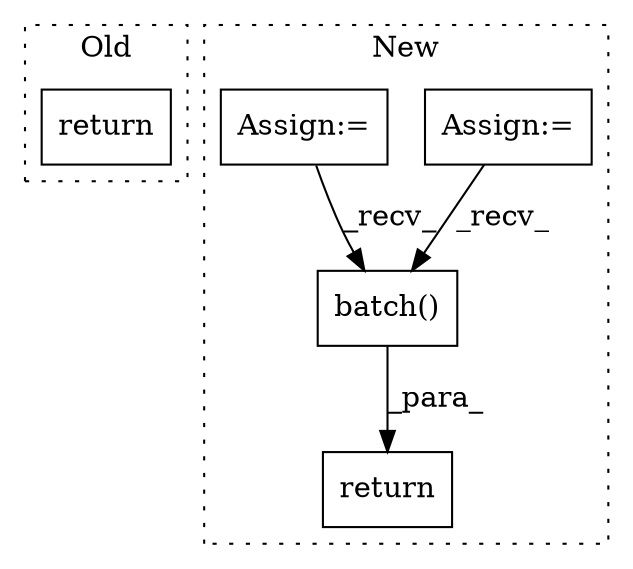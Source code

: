 digraph G {
subgraph cluster0 {
1 [label="return" a="93" s="6865" l="7" shape="box"];
label = "Old";
style="dotted";
}
subgraph cluster1 {
2 [label="batch()" a="75" s="6999,7023" l="14,32" shape="box"];
3 [label="Assign:=" a="68" s="6450" l="3" shape="box"];
4 [label="Assign:=" a="68" s="6847" l="3" shape="box"];
5 [label="return" a="93" s="7060" l="7" shape="box"];
label = "New";
style="dotted";
}
2 -> 5 [label="_para_"];
3 -> 2 [label="_recv_"];
4 -> 2 [label="_recv_"];
}